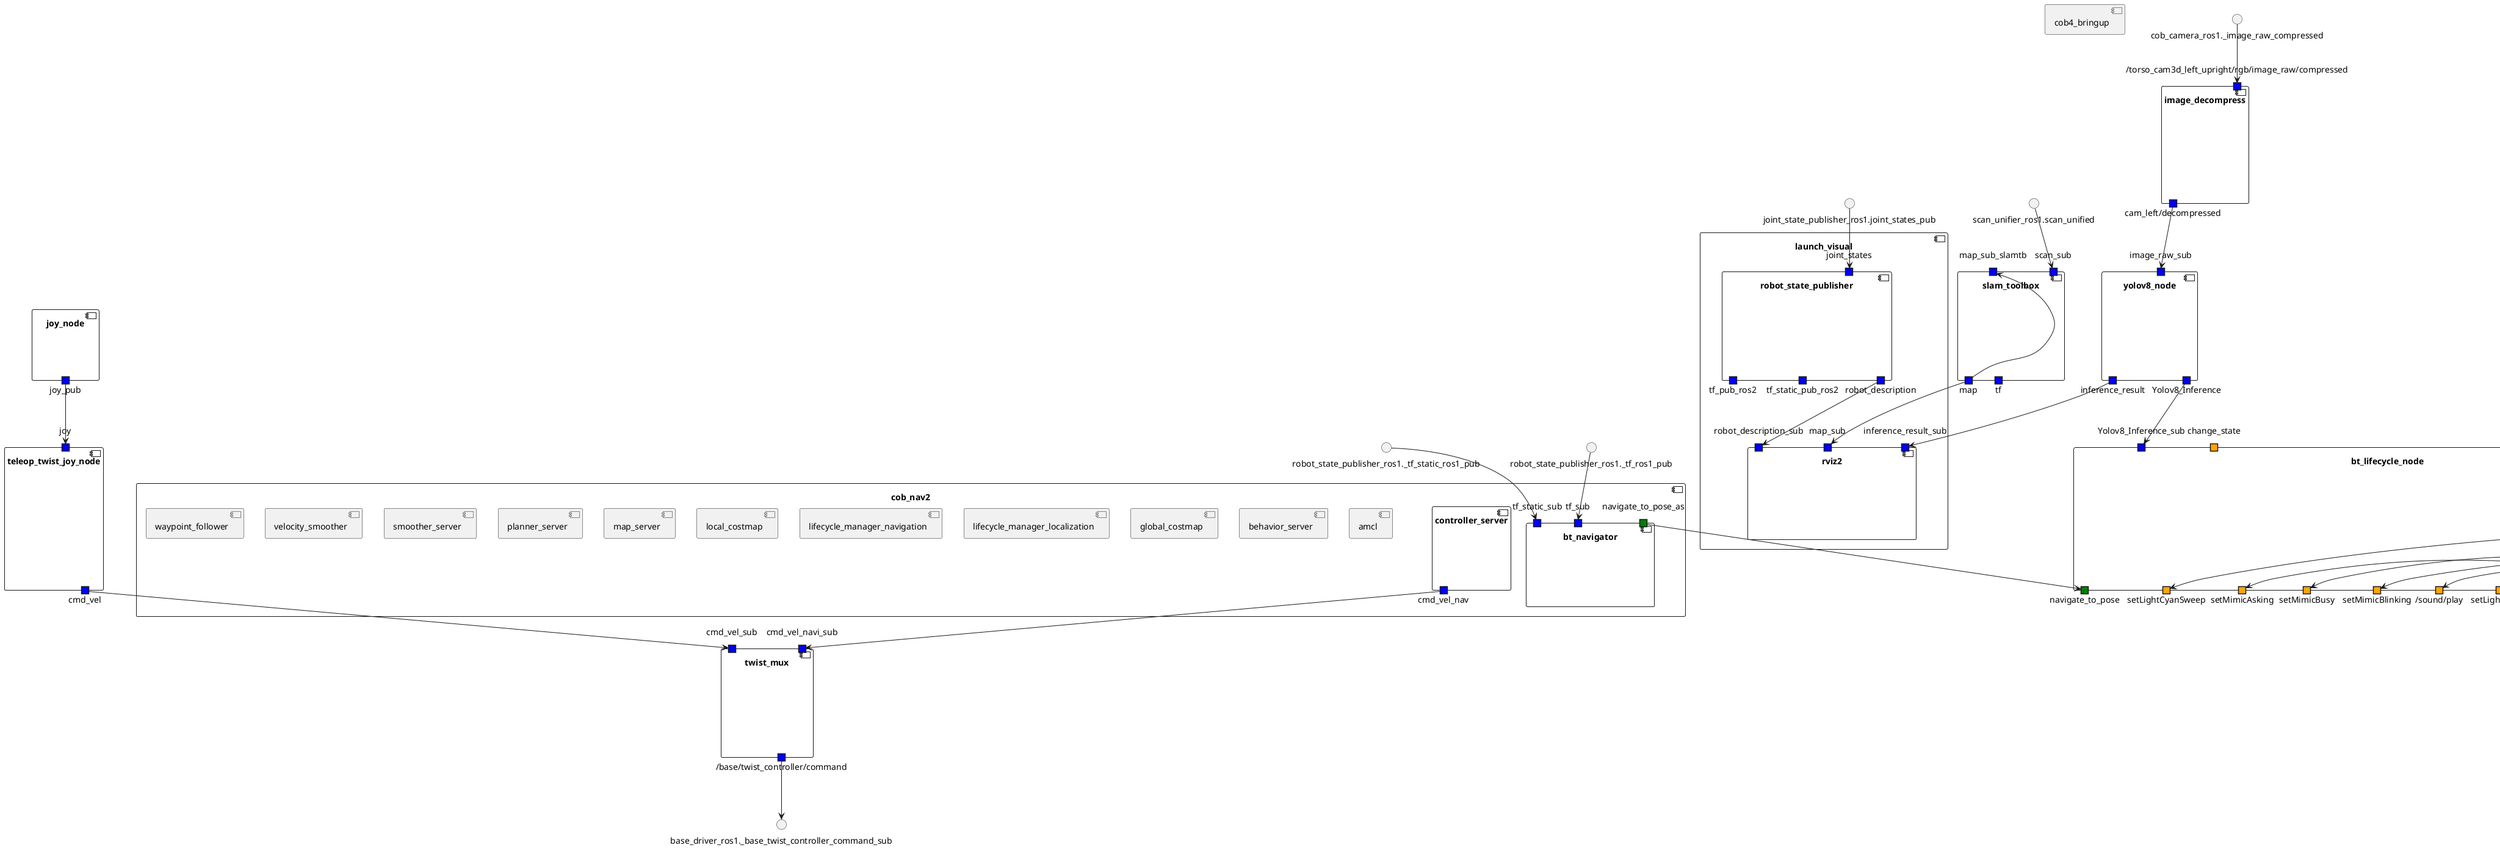@startuml

/'SUBSYSTEMS'/
component launch_visual {
  component robot_state_publisher {

/' PORTS DEFINED AS AVAILABLE IN THE ROSSYSTEM FILE '/
    portin robot_state_publisher.joint_states as "joint_states" #blue
    portout robot_state_publisher.tf_pub_ros2 as "tf_pub_ros2" #blue
    portout robot_state_publisher.tf_static_pub_ros2 as "tf_static_pub_ros2" #blue
    portout robot_state_publisher.robot_description as "robot_description" #blue

/' PORTS FROM THE ORIGINAL NODE '/
  }

  component rviz2 {

/' PORTS DEFINED AS AVAILABLE IN THE ROSSYSTEM FILE '/
    portin rviz2.map_sub as "map_sub" #blue
    portin rviz2.robot_description_sub as "robot_description_sub" #blue
    portin rviz2.inference_result_sub as "inference_result_sub" #blue

/' PORTS FROM THE ORIGINAL NODE '/
  }

 }
component cob_nav2 {
  component amcl {

/' PORTS DEFINED AS AVAILABLE IN THE ROSSYSTEM FILE '/

/' PORTS FROM THE ORIGINAL NODE '/
  }

  component behavior_server {

/' PORTS DEFINED AS AVAILABLE IN THE ROSSYSTEM FILE '/

/' PORTS FROM THE ORIGINAL NODE '/
  }

  component bt_navigator {

/' PORTS DEFINED AS AVAILABLE IN THE ROSSYSTEM FILE '/
    portin bt_navigator.tf_sub as "tf_sub" #blue
    portin bt_navigator.tf_static_sub as "tf_static_sub" #blue
    portin bt_navigator.navigate_to_pose_as as "navigate_to_pose_as" #green

/' PORTS FROM THE ORIGINAL NODE '/
  }

  component controller_server {

/' PORTS DEFINED AS AVAILABLE IN THE ROSSYSTEM FILE '/
    portout controller_server.cmd_vel_nav as "cmd_vel_nav" #blue

/' PORTS FROM THE ORIGINAL NODE '/
  }

  component global_costmap {

/' PORTS DEFINED AS AVAILABLE IN THE ROSSYSTEM FILE '/

/' PORTS FROM THE ORIGINAL NODE '/
  }

  component lifecycle_manager_localization {

/' PORTS DEFINED AS AVAILABLE IN THE ROSSYSTEM FILE '/

/' PORTS FROM THE ORIGINAL NODE '/
  }

  component lifecycle_manager_navigation {

/' PORTS DEFINED AS AVAILABLE IN THE ROSSYSTEM FILE '/

/' PORTS FROM THE ORIGINAL NODE '/
  }

  component local_costmap {

/' PORTS DEFINED AS AVAILABLE IN THE ROSSYSTEM FILE '/

/' PORTS FROM THE ORIGINAL NODE '/
  }

  component map_server {

/' PORTS DEFINED AS AVAILABLE IN THE ROSSYSTEM FILE '/

/' PORTS FROM THE ORIGINAL NODE '/
  }

  component planner_server {

/' PORTS DEFINED AS AVAILABLE IN THE ROSSYSTEM FILE '/

/' PORTS FROM THE ORIGINAL NODE '/
  }

  component smoother_server {

/' PORTS DEFINED AS AVAILABLE IN THE ROSSYSTEM FILE '/

/' PORTS FROM THE ORIGINAL NODE '/
  }

  component velocity_smoother {

/' PORTS DEFINED AS AVAILABLE IN THE ROSSYSTEM FILE '/

/' PORTS FROM THE ORIGINAL NODE '/
  }

  component waypoint_follower {

/' PORTS DEFINED AS AVAILABLE IN THE ROSSYSTEM FILE '/

/' PORTS FROM THE ORIGINAL NODE '/
  }

 }
component cob4_bringup {
 }

  component joy_node {

/' PORTS DEFINED AS AVAILABLE IN THE ROSSYSTEM FILE '/
    portout joy_node.joy_pub as "joy_pub" #blue

/' PORTS FROM THE ORIGINAL NODE '/
  }

  component twist_mux {

/' PORTS DEFINED AS AVAILABLE IN THE ROSSYSTEM FILE '/
    portout twist_mux._base_twist_controller_command as "/base/twist_controller/command" #blue
    portin twist_mux.cmd_vel_sub as "cmd_vel_sub" #blue
    portin twist_mux.cmd_vel_navi_sub as "cmd_vel_navi_sub" #blue

/' PORTS FROM THE ORIGINAL NODE '/
  }

  component teleop_twist_joy_node {

/' PORTS DEFINED AS AVAILABLE IN THE ROSSYSTEM FILE '/
    portin teleop_twist_joy_node.joy as "joy" #blue
    portout teleop_twist_joy_node.cmd_vel as "cmd_vel" #blue

/' PORTS FROM THE ORIGINAL NODE '/
  }

  component slam_toolbox {

/' PORTS DEFINED AS AVAILABLE IN THE ROSSYSTEM FILE '/
    portin slam_toolbox.map_sub_slamtb as "map_sub_slamtb" #blue
    portin slam_toolbox.scan_sub as "scan_sub" #blue
    portout slam_toolbox.map as "map" #blue
    portout slam_toolbox.tf as "tf" #blue

/' PORTS FROM THE ORIGINAL NODE '/
  }

  component bt_lifecycle_node {

/' PORTS DEFINED AS AVAILABLE IN THE ROSSYSTEM FILE '/
    portout bt_lifecycle_node.setLightGreen as "setLightGreen" #orange
    portout bt_lifecycle_node.setLightRed as "setLightRed" #orange
    portout bt_lifecycle_node.setLightCyan as "setLightCyan" #orange
    portout bt_lifecycle_node.setLightCyanBreath as "setLightCyanBreath" #orange
    portout bt_lifecycle_node.setLightCyanSweep as "setLightCyanSweep" #orange
    portout bt_lifecycle_node.setMimicBusy as "setMimicBusy" #orange
    portout bt_lifecycle_node.setMimicAsking as "setMimicAsking" #orange
    portout bt_lifecycle_node.setMimicBlinking as "setMimicBlinking" #orange
    portout bt_lifecycle_node._sound_play as "/sound/play" #orange
    portin bt_lifecycle_node.Yolov8_Inference_sub as "Yolov8_Inference_sub" #blue
    portout bt_lifecycle_node.navigate_to_pose as "navigate_to_pose" #green
    portin bt_lifecycle_node.change_state as "change_state" #orange

/' PORTS FROM THE ORIGINAL NODE '/
  }

  component image_decompress {

/' PORTS DEFINED AS AVAILABLE IN THE ROSSYSTEM FILE '/
    portin image_decompress._torso_cam3d_left_upright_rgb_image_raw_compressed as "/torso_cam3d_left_upright/rgb/image_raw/compressed" #blue
    portout image_decompress.cam_left_decompressed as "cam_left/decompressed" #blue

/' PORTS FROM THE ORIGINAL NODE '/
  }

  component yolov8_node {

/' PORTS DEFINED AS AVAILABLE IN THE ROSSYSTEM FILE '/
    portout yolov8_node.Yolov8_Inference as "Yolov8_Inference" #blue
    portout yolov8_node.inference_result as "inference_result" #blue
    portin yolov8_node.image_raw_sub as "image_raw_sub" #blue

/' PORTS FROM THE ORIGINAL NODE '/
  }

  joy_node.joy_pub --> teleop_twist_joy_node.joy
  teleop_twist_joy_node.cmd_vel --> twist_mux.cmd_vel_sub
  controller_server.cmd_vel_nav --> twist_mux.cmd_vel_navi_sub
  robot_state_publisher_ros1._tf_ros1_pub --> bt_navigator.tf_sub
  robot_state_publisher_ros1._tf_static_ros1_pub --> bt_navigator.tf_static_sub
  twist_mux._base_twist_controller_command --> base_driver_ros1._base_twist_controller_command_sub
  scan_unifier_ros1.scan_unified --> slam_toolbox.scan_sub
  joint_state_publisher_ros1.joint_states_pub --> robot_state_publisher.joint_states
  slam_toolbox.map --> slam_toolbox.map_sub_slamtb
  cob_light_ros1.setLightGreen_ss --> bt_lifecycle_node.setLightGreen
  cob_light_ros1.setLightRed_ss --> bt_lifecycle_node.setLightRed
  cob_light_ros1.setLightCyan_ss --> bt_lifecycle_node.setLightCyan
  cob_light_ros1.setLightCyanBreath_ss --> bt_lifecycle_node.setLightCyanBreath
  cob_light_ros1.setLightCyanSweep_ss --> bt_lifecycle_node.setLightCyanSweep
  cob_mimic_ros1.setMimicAsking_ss --> bt_lifecycle_node.setMimicAsking
  cob_mimic_ros1.setMimicBusy_ss --> bt_lifecycle_node.setMimicBusy
  cob_mimic_ros1.setMimicBlinking_ss --> bt_lifecycle_node.setMimicBlinking
  cob_sound_ros1._sound_play_ss --> bt_lifecycle_node._sound_play
  cob_camera_ros1._image_raw_compressed --> image_decompress._torso_cam3d_left_upright_rgb_image_raw_compressed
  image_decompress.cam_left_decompressed --> yolov8_node.image_raw_sub
  yolov8_node.Yolov8_Inference --> bt_lifecycle_node.Yolov8_Inference_sub
  bt_navigator.navigate_to_pose_as --> bt_lifecycle_node.navigate_to_pose
  robot_state_publisher.robot_description --> rviz2.robot_description_sub
  yolov8_node.inference_result --> rviz2.inference_result_sub
  slam_toolbox.map --> rviz2.map_sub

@enduml